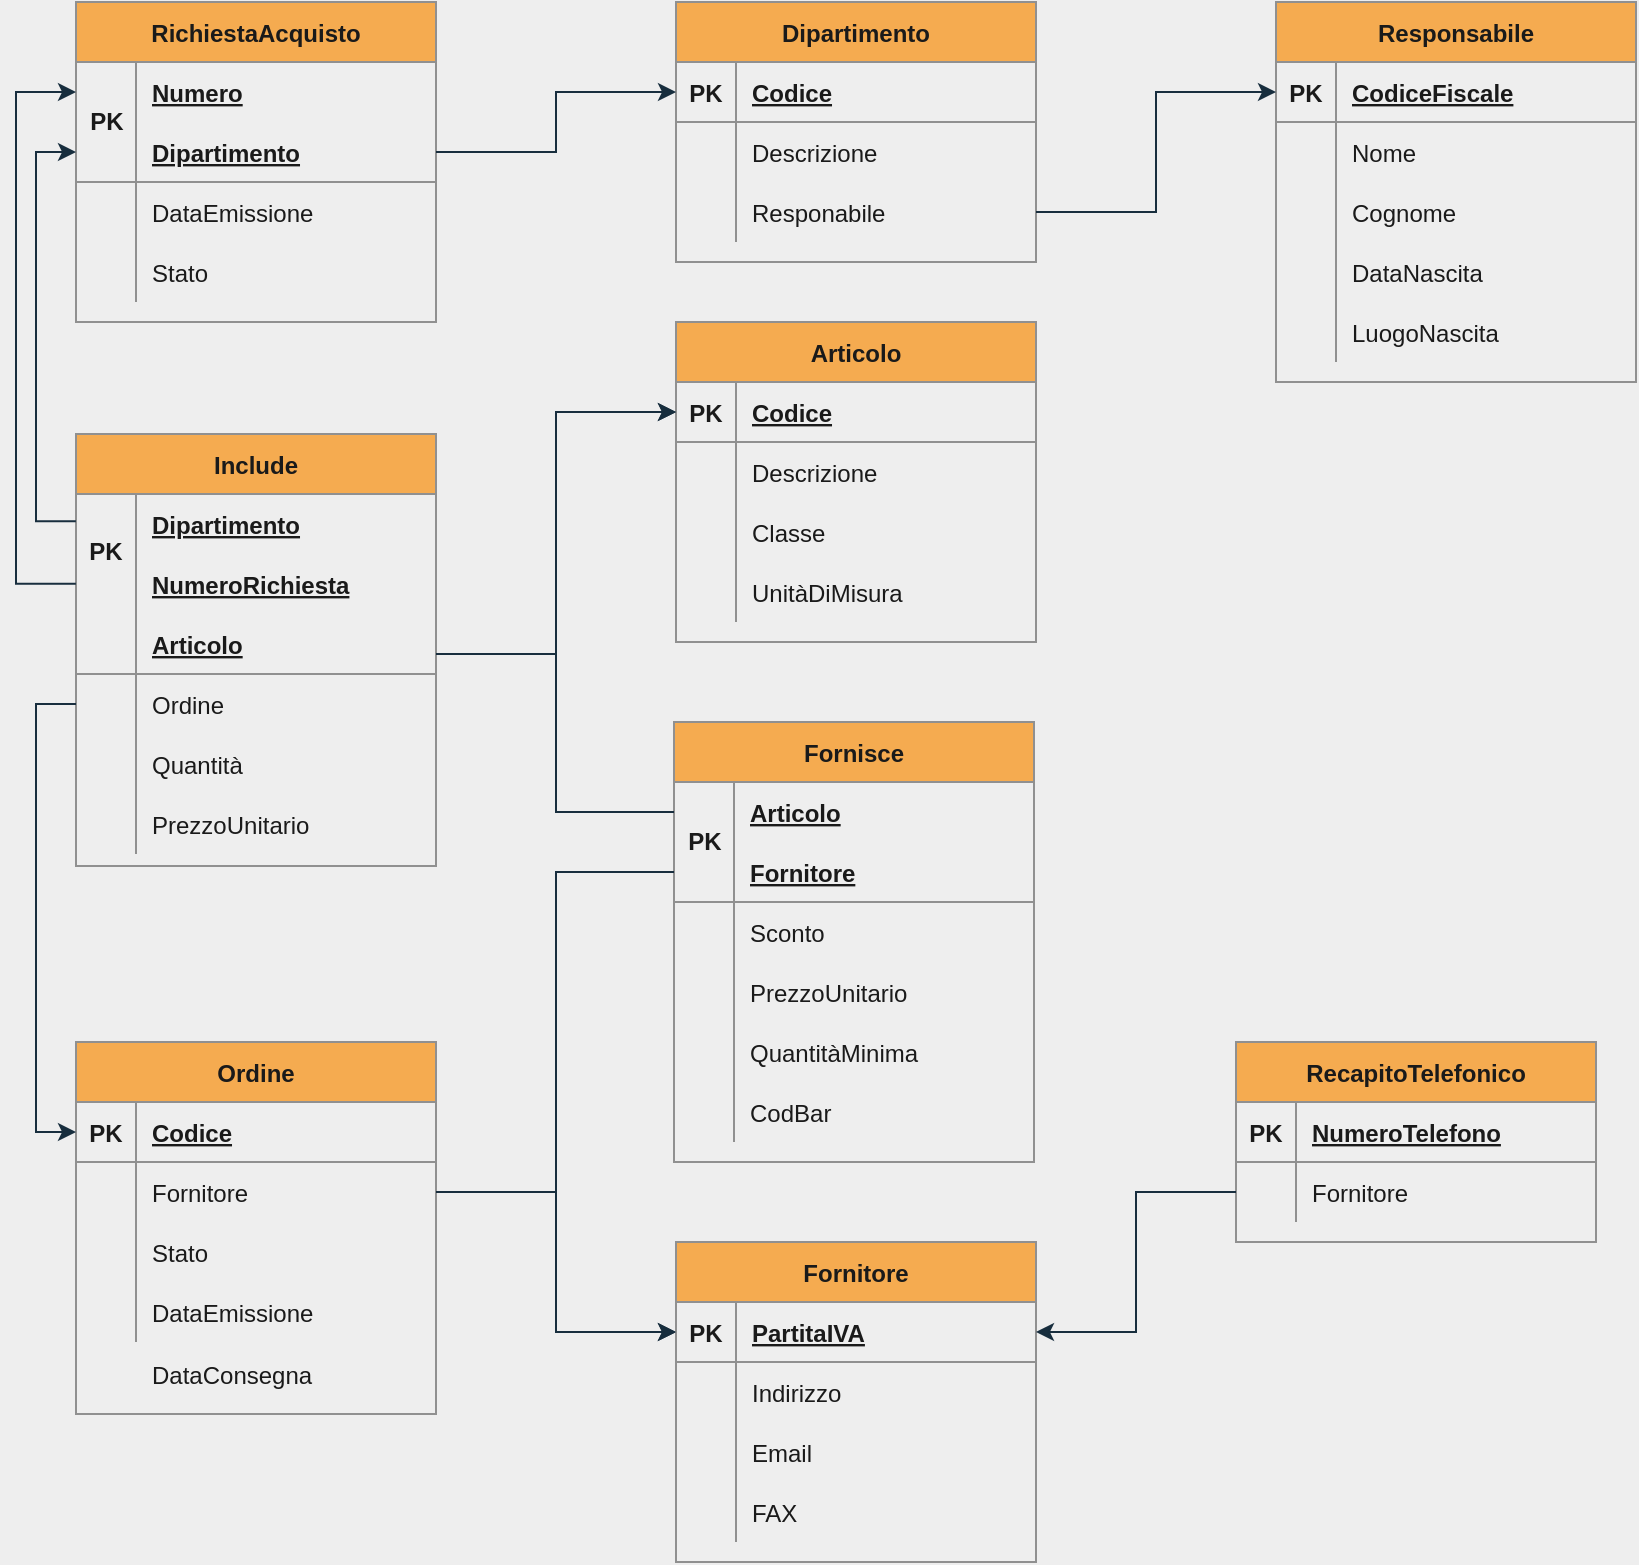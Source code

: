<mxfile version="14.5.1" type="device"><diagram name="Page-1" id="e56a1550-8fbb-45ad-956c-1786394a9013"><mxGraphModel dx="1346" dy="821" grid="1" gridSize="10" guides="1" tooltips="1" connect="1" arrows="1" fold="1" page="1" pageScale="1" pageWidth="1169" pageHeight="827" background="#EEEEEE" math="0" shadow="0"><root><mxCell id="0"/><mxCell id="1" parent="0"/><mxCell id="0mJHtGu8z7y2olMvG7Ve-9" value="Responsabile" style="shape=table;startSize=30;container=1;collapsible=1;childLayout=tableLayout;fixedRows=1;rowLines=0;fontStyle=1;align=center;resizeLast=1;fillColor=#F5AB50;strokeColor=#909090;fontColor=#1A1A1A;" parent="1" vertex="1"><mxGeometry x="810" y="24" width="180" height="190" as="geometry"/></mxCell><mxCell id="0mJHtGu8z7y2olMvG7Ve-10" value="" style="shape=partialRectangle;collapsible=0;dropTarget=0;pointerEvents=0;fillColor=none;top=0;left=0;bottom=1;right=0;points=[[0,0.5],[1,0.5]];portConstraint=eastwest;strokeColor=#909090;fontColor=#1A1A1A;" parent="0mJHtGu8z7y2olMvG7Ve-9" vertex="1"><mxGeometry y="30" width="180" height="30" as="geometry"/></mxCell><mxCell id="0mJHtGu8z7y2olMvG7Ve-11" value="PK" style="shape=partialRectangle;connectable=0;fillColor=none;top=0;left=0;bottom=0;right=0;fontStyle=1;overflow=hidden;strokeColor=#909090;fontColor=#1A1A1A;" parent="0mJHtGu8z7y2olMvG7Ve-10" vertex="1"><mxGeometry width="30" height="30" as="geometry"/></mxCell><mxCell id="0mJHtGu8z7y2olMvG7Ve-12" value="CodiceFiscale" style="shape=partialRectangle;connectable=0;fillColor=none;top=0;left=0;bottom=0;right=0;align=left;spacingLeft=6;fontStyle=5;overflow=hidden;strokeColor=#909090;fontColor=#1A1A1A;" parent="0mJHtGu8z7y2olMvG7Ve-10" vertex="1"><mxGeometry x="30" width="150" height="30" as="geometry"/></mxCell><mxCell id="0mJHtGu8z7y2olMvG7Ve-13" value="" style="shape=partialRectangle;collapsible=0;dropTarget=0;pointerEvents=0;fillColor=none;top=0;left=0;bottom=0;right=0;points=[[0,0.5],[1,0.5]];portConstraint=eastwest;strokeColor=#909090;fontColor=#1A1A1A;" parent="0mJHtGu8z7y2olMvG7Ve-9" vertex="1"><mxGeometry y="60" width="180" height="30" as="geometry"/></mxCell><mxCell id="0mJHtGu8z7y2olMvG7Ve-14" value="" style="shape=partialRectangle;connectable=0;fillColor=none;top=0;left=0;bottom=0;right=0;editable=1;overflow=hidden;strokeColor=#909090;fontColor=#1A1A1A;" parent="0mJHtGu8z7y2olMvG7Ve-13" vertex="1"><mxGeometry width="30" height="30" as="geometry"/></mxCell><mxCell id="0mJHtGu8z7y2olMvG7Ve-15" value="Nome" style="shape=partialRectangle;connectable=0;fillColor=none;top=0;left=0;bottom=0;right=0;align=left;spacingLeft=6;overflow=hidden;strokeColor=#909090;fontColor=#1A1A1A;" parent="0mJHtGu8z7y2olMvG7Ve-13" vertex="1"><mxGeometry x="30" width="150" height="30" as="geometry"/></mxCell><mxCell id="0mJHtGu8z7y2olMvG7Ve-16" value="" style="shape=partialRectangle;collapsible=0;dropTarget=0;pointerEvents=0;fillColor=none;top=0;left=0;bottom=0;right=0;points=[[0,0.5],[1,0.5]];portConstraint=eastwest;strokeColor=#909090;fontColor=#1A1A1A;" parent="0mJHtGu8z7y2olMvG7Ve-9" vertex="1"><mxGeometry y="90" width="180" height="30" as="geometry"/></mxCell><mxCell id="0mJHtGu8z7y2olMvG7Ve-17" value="" style="shape=partialRectangle;connectable=0;fillColor=none;top=0;left=0;bottom=0;right=0;editable=1;overflow=hidden;strokeColor=#909090;fontColor=#1A1A1A;" parent="0mJHtGu8z7y2olMvG7Ve-16" vertex="1"><mxGeometry width="30" height="30" as="geometry"/></mxCell><mxCell id="0mJHtGu8z7y2olMvG7Ve-18" value="Cognome" style="shape=partialRectangle;connectable=0;fillColor=none;top=0;left=0;bottom=0;right=0;align=left;spacingLeft=6;overflow=hidden;strokeColor=#909090;fontColor=#1A1A1A;" parent="0mJHtGu8z7y2olMvG7Ve-16" vertex="1"><mxGeometry x="30" width="150" height="30" as="geometry"/></mxCell><mxCell id="0mJHtGu8z7y2olMvG7Ve-19" value="" style="shape=partialRectangle;collapsible=0;dropTarget=0;pointerEvents=0;fillColor=none;top=0;left=0;bottom=0;right=0;points=[[0,0.5],[1,0.5]];portConstraint=eastwest;strokeColor=#909090;fontColor=#1A1A1A;" parent="0mJHtGu8z7y2olMvG7Ve-9" vertex="1"><mxGeometry y="120" width="180" height="30" as="geometry"/></mxCell><mxCell id="0mJHtGu8z7y2olMvG7Ve-20" value="" style="shape=partialRectangle;connectable=0;fillColor=none;top=0;left=0;bottom=0;right=0;editable=1;overflow=hidden;strokeColor=#909090;fontColor=#1A1A1A;" parent="0mJHtGu8z7y2olMvG7Ve-19" vertex="1"><mxGeometry width="30" height="30" as="geometry"/></mxCell><mxCell id="0mJHtGu8z7y2olMvG7Ve-21" value="DataNascita" style="shape=partialRectangle;connectable=0;fillColor=none;top=0;left=0;bottom=0;right=0;align=left;spacingLeft=6;overflow=hidden;strokeColor=#909090;fontColor=#1A1A1A;" parent="0mJHtGu8z7y2olMvG7Ve-19" vertex="1"><mxGeometry x="30" width="150" height="30" as="geometry"/></mxCell><mxCell id="0mJHtGu8z7y2olMvG7Ve-22" style="shape=partialRectangle;collapsible=0;dropTarget=0;pointerEvents=0;fillColor=none;top=0;left=0;bottom=0;right=0;points=[[0,0.5],[1,0.5]];portConstraint=eastwest;strokeColor=#909090;fontColor=#1A1A1A;" parent="0mJHtGu8z7y2olMvG7Ve-9" vertex="1"><mxGeometry y="150" width="180" height="30" as="geometry"/></mxCell><mxCell id="0mJHtGu8z7y2olMvG7Ve-23" style="shape=partialRectangle;connectable=0;fillColor=none;top=0;left=0;bottom=0;right=0;editable=1;overflow=hidden;strokeColor=#909090;fontColor=#1A1A1A;" parent="0mJHtGu8z7y2olMvG7Ve-22" vertex="1"><mxGeometry width="30" height="30" as="geometry"/></mxCell><mxCell id="0mJHtGu8z7y2olMvG7Ve-24" value="LuogoNascita" style="shape=partialRectangle;connectable=0;fillColor=none;top=0;left=0;bottom=0;right=0;align=left;spacingLeft=6;overflow=hidden;strokeColor=#909090;fontColor=#1A1A1A;" parent="0mJHtGu8z7y2olMvG7Ve-22" vertex="1"><mxGeometry x="30" width="150" height="30" as="geometry"/></mxCell><mxCell id="0mJHtGu8z7y2olMvG7Ve-25" value="Dipartimento" style="shape=table;startSize=30;container=1;collapsible=1;childLayout=tableLayout;fixedRows=1;rowLines=0;fontStyle=1;align=center;resizeLast=1;fillColor=#F5AB50;strokeColor=#909090;fontColor=#1A1A1A;" parent="1" vertex="1"><mxGeometry x="510.0" y="24" width="180" height="130" as="geometry"/></mxCell><mxCell id="0mJHtGu8z7y2olMvG7Ve-26" value="" style="shape=partialRectangle;collapsible=0;dropTarget=0;pointerEvents=0;fillColor=none;top=0;left=0;bottom=1;right=0;points=[[0,0.5],[1,0.5]];portConstraint=eastwest;strokeColor=#909090;fontColor=#1A1A1A;" parent="0mJHtGu8z7y2olMvG7Ve-25" vertex="1"><mxGeometry y="30" width="180" height="30" as="geometry"/></mxCell><mxCell id="0mJHtGu8z7y2olMvG7Ve-27" value="PK" style="shape=partialRectangle;connectable=0;fillColor=none;top=0;left=0;bottom=0;right=0;fontStyle=1;overflow=hidden;strokeColor=#909090;fontColor=#1A1A1A;" parent="0mJHtGu8z7y2olMvG7Ve-26" vertex="1"><mxGeometry width="30" height="30" as="geometry"/></mxCell><mxCell id="0mJHtGu8z7y2olMvG7Ve-28" value="Codice" style="shape=partialRectangle;connectable=0;fillColor=none;top=0;left=0;bottom=0;right=0;align=left;spacingLeft=6;fontStyle=5;overflow=hidden;strokeColor=#909090;fontColor=#1A1A1A;" parent="0mJHtGu8z7y2olMvG7Ve-26" vertex="1"><mxGeometry x="30" width="150" height="30" as="geometry"/></mxCell><mxCell id="0mJHtGu8z7y2olMvG7Ve-29" value="" style="shape=partialRectangle;collapsible=0;dropTarget=0;pointerEvents=0;fillColor=none;top=0;left=0;bottom=0;right=0;points=[[0,0.5],[1,0.5]];portConstraint=eastwest;strokeColor=#909090;fontColor=#1A1A1A;" parent="0mJHtGu8z7y2olMvG7Ve-25" vertex="1"><mxGeometry y="60" width="180" height="30" as="geometry"/></mxCell><mxCell id="0mJHtGu8z7y2olMvG7Ve-30" value="" style="shape=partialRectangle;connectable=0;fillColor=none;top=0;left=0;bottom=0;right=0;editable=1;overflow=hidden;strokeColor=#909090;fontColor=#1A1A1A;" parent="0mJHtGu8z7y2olMvG7Ve-29" vertex="1"><mxGeometry width="30" height="30" as="geometry"/></mxCell><mxCell id="0mJHtGu8z7y2olMvG7Ve-31" value="Descrizione" style="shape=partialRectangle;connectable=0;fillColor=none;top=0;left=0;bottom=0;right=0;align=left;spacingLeft=6;overflow=hidden;strokeColor=#909090;fontColor=#1A1A1A;" parent="0mJHtGu8z7y2olMvG7Ve-29" vertex="1"><mxGeometry x="30" width="150" height="30" as="geometry"/></mxCell><mxCell id="0mJHtGu8z7y2olMvG7Ve-32" value="" style="shape=partialRectangle;collapsible=0;dropTarget=0;pointerEvents=0;fillColor=none;top=0;left=0;bottom=0;right=0;points=[[0,0.5],[1,0.5]];portConstraint=eastwest;strokeColor=#909090;fontColor=#1A1A1A;" parent="0mJHtGu8z7y2olMvG7Ve-25" vertex="1"><mxGeometry y="90" width="180" height="30" as="geometry"/></mxCell><mxCell id="0mJHtGu8z7y2olMvG7Ve-33" value="" style="shape=partialRectangle;connectable=0;fillColor=none;top=0;left=0;bottom=0;right=0;editable=1;overflow=hidden;strokeColor=#909090;fontColor=#1A1A1A;" parent="0mJHtGu8z7y2olMvG7Ve-32" vertex="1"><mxGeometry width="30" height="30" as="geometry"/></mxCell><mxCell id="0mJHtGu8z7y2olMvG7Ve-34" value="Responabile" style="shape=partialRectangle;connectable=0;fillColor=none;top=0;left=0;bottom=0;right=0;align=left;spacingLeft=6;overflow=hidden;strokeColor=#909090;fontColor=#1A1A1A;" parent="0mJHtGu8z7y2olMvG7Ve-32" vertex="1"><mxGeometry x="30" width="150" height="30" as="geometry"/></mxCell><mxCell id="0mJHtGu8z7y2olMvG7Ve-38" style="edgeStyle=orthogonalEdgeStyle;rounded=0;orthogonalLoop=1;jettySize=auto;html=1;exitX=0;exitY=0.5;exitDx=0;exitDy=0;startArrow=classic;startFill=1;endArrow=none;endFill=0;labelBackgroundColor=#EEEEEE;strokeColor=#182E3E;fontColor=#1A1A1A;" parent="1" source="0mJHtGu8z7y2olMvG7Ve-10" target="0mJHtGu8z7y2olMvG7Ve-32" edge="1"><mxGeometry relative="1" as="geometry"/></mxCell><mxCell id="0mJHtGu8z7y2olMvG7Ve-58" value="RichiestaAcquisto" style="shape=table;startSize=30;container=1;collapsible=1;childLayout=tableLayout;fixedRows=1;rowLines=0;fontStyle=1;align=center;resizeLast=1;fillColor=#F5AB50;strokeColor=#909090;fontColor=#1A1A1A;" parent="1" vertex="1"><mxGeometry x="210" y="24" width="180" height="160" as="geometry"/></mxCell><mxCell id="0mJHtGu8z7y2olMvG7Ve-59" value="" style="shape=partialRectangle;collapsible=0;dropTarget=0;pointerEvents=0;fillColor=none;top=0;left=0;bottom=0;right=0;points=[[0,0.5],[1,0.5]];portConstraint=eastwest;strokeColor=#909090;fontColor=#1A1A1A;" parent="0mJHtGu8z7y2olMvG7Ve-58" vertex="1"><mxGeometry y="30" width="180" height="30" as="geometry"/></mxCell><mxCell id="0mJHtGu8z7y2olMvG7Ve-60" value="" style="shape=partialRectangle;connectable=0;fillColor=none;top=0;left=0;bottom=0;right=0;fontStyle=1;overflow=hidden;strokeColor=#909090;fontColor=#1A1A1A;" parent="0mJHtGu8z7y2olMvG7Ve-59" vertex="1"><mxGeometry width="30" height="30" as="geometry"/></mxCell><mxCell id="0mJHtGu8z7y2olMvG7Ve-61" value="Numero" style="shape=partialRectangle;connectable=0;fillColor=none;top=0;left=0;bottom=0;right=0;align=left;spacingLeft=6;fontStyle=5;overflow=hidden;strokeColor=#909090;fontColor=#1A1A1A;" parent="0mJHtGu8z7y2olMvG7Ve-59" vertex="1"><mxGeometry x="30" width="150" height="30" as="geometry"/></mxCell><mxCell id="0mJHtGu8z7y2olMvG7Ve-62" value="" style="shape=partialRectangle;collapsible=0;dropTarget=0;pointerEvents=0;fillColor=none;top=0;left=0;bottom=1;right=0;points=[[0,0.5],[1,0.5]];portConstraint=eastwest;strokeColor=#909090;fontColor=#1A1A1A;" parent="0mJHtGu8z7y2olMvG7Ve-58" vertex="1"><mxGeometry y="60" width="180" height="30" as="geometry"/></mxCell><mxCell id="0mJHtGu8z7y2olMvG7Ve-63" value="" style="shape=partialRectangle;connectable=0;fillColor=none;top=0;left=0;bottom=0;right=0;fontStyle=1;overflow=hidden;strokeColor=#909090;fontColor=#1A1A1A;" parent="0mJHtGu8z7y2olMvG7Ve-62" vertex="1"><mxGeometry width="30" height="30" as="geometry"/></mxCell><mxCell id="0mJHtGu8z7y2olMvG7Ve-64" value="Dipartimento" style="shape=partialRectangle;connectable=0;fillColor=none;top=0;left=0;bottom=0;right=0;align=left;spacingLeft=6;fontStyle=5;overflow=hidden;strokeColor=#909090;fontColor=#1A1A1A;" parent="0mJHtGu8z7y2olMvG7Ve-62" vertex="1"><mxGeometry x="30" width="150" height="30" as="geometry"/></mxCell><mxCell id="0mJHtGu8z7y2olMvG7Ve-65" value="" style="shape=partialRectangle;collapsible=0;dropTarget=0;pointerEvents=0;fillColor=none;top=0;left=0;bottom=0;right=0;points=[[0,0.5],[1,0.5]];portConstraint=eastwest;strokeColor=#909090;fontColor=#1A1A1A;" parent="0mJHtGu8z7y2olMvG7Ve-58" vertex="1"><mxGeometry y="90" width="180" height="30" as="geometry"/></mxCell><mxCell id="0mJHtGu8z7y2olMvG7Ve-66" value="" style="shape=partialRectangle;connectable=0;fillColor=none;top=0;left=0;bottom=0;right=0;editable=1;overflow=hidden;strokeColor=#909090;fontColor=#1A1A1A;" parent="0mJHtGu8z7y2olMvG7Ve-65" vertex="1"><mxGeometry width="30" height="30" as="geometry"/></mxCell><mxCell id="0mJHtGu8z7y2olMvG7Ve-67" value="DataEmissione" style="shape=partialRectangle;connectable=0;fillColor=none;top=0;left=0;bottom=0;right=0;align=left;spacingLeft=6;overflow=hidden;strokeColor=#909090;fontColor=#1A1A1A;" parent="0mJHtGu8z7y2olMvG7Ve-65" vertex="1"><mxGeometry x="30" width="150" height="30" as="geometry"/></mxCell><mxCell id="0mJHtGu8z7y2olMvG7Ve-68" value="" style="shape=partialRectangle;collapsible=0;dropTarget=0;pointerEvents=0;fillColor=none;top=0;left=0;bottom=0;right=0;points=[[0,0.5],[1,0.5]];portConstraint=eastwest;strokeColor=#909090;fontColor=#1A1A1A;" parent="0mJHtGu8z7y2olMvG7Ve-58" vertex="1"><mxGeometry y="120" width="180" height="30" as="geometry"/></mxCell><mxCell id="0mJHtGu8z7y2olMvG7Ve-69" value="" style="shape=partialRectangle;connectable=0;fillColor=none;top=0;left=0;bottom=0;right=0;editable=1;overflow=hidden;strokeColor=#909090;fontColor=#1A1A1A;" parent="0mJHtGu8z7y2olMvG7Ve-68" vertex="1"><mxGeometry width="30" height="30" as="geometry"/></mxCell><mxCell id="0mJHtGu8z7y2olMvG7Ve-70" value="Stato" style="shape=partialRectangle;connectable=0;fillColor=none;top=0;left=0;bottom=0;right=0;align=left;spacingLeft=6;overflow=hidden;strokeColor=#909090;fontColor=#1A1A1A;" parent="0mJHtGu8z7y2olMvG7Ve-68" vertex="1"><mxGeometry x="30" width="150" height="30" as="geometry"/></mxCell><mxCell id="0mJHtGu8z7y2olMvG7Ve-73" value="PK" style="text;html=1;strokeColor=none;fillColor=none;align=center;verticalAlign=middle;rounded=0;fontStyle=1;fontColor=#1A1A1A;" parent="1" vertex="1"><mxGeometry x="210" y="54" width="30" height="60" as="geometry"/></mxCell><mxCell id="0mJHtGu8z7y2olMvG7Ve-75" style="edgeStyle=orthogonalEdgeStyle;rounded=0;orthogonalLoop=1;jettySize=auto;html=1;entryX=0;entryY=0.5;entryDx=0;entryDy=0;startArrow=none;startFill=0;endArrow=classic;endFill=1;labelBackgroundColor=#EEEEEE;strokeColor=#182E3E;fontColor=#1A1A1A;" parent="1" source="0mJHtGu8z7y2olMvG7Ve-62" target="0mJHtGu8z7y2olMvG7Ve-26" edge="1"><mxGeometry relative="1" as="geometry"/></mxCell><mxCell id="0mJHtGu8z7y2olMvG7Ve-76" value="Include" style="shape=table;startSize=30;container=1;collapsible=1;childLayout=tableLayout;fixedRows=1;rowLines=0;fontStyle=1;align=center;resizeLast=1;fillColor=#F5AB50;strokeColor=#909090;fontColor=#1A1A1A;" parent="1" vertex="1"><mxGeometry x="210" y="240" width="180" height="216" as="geometry"/></mxCell><mxCell id="0mJHtGu8z7y2olMvG7Ve-77" value="" style="shape=partialRectangle;collapsible=0;dropTarget=0;pointerEvents=0;fillColor=none;top=0;left=0;bottom=0;right=0;points=[[0,0.5],[1,0.5]];portConstraint=eastwest;strokeColor=#909090;fontColor=#1A1A1A;" parent="0mJHtGu8z7y2olMvG7Ve-76" vertex="1"><mxGeometry y="30" width="180" height="30" as="geometry"/></mxCell><mxCell id="0mJHtGu8z7y2olMvG7Ve-78" value="" style="shape=partialRectangle;connectable=0;fillColor=none;top=0;left=0;bottom=0;right=0;fontStyle=1;overflow=hidden;strokeColor=#909090;fontColor=#1A1A1A;" parent="0mJHtGu8z7y2olMvG7Ve-77" vertex="1"><mxGeometry width="30" height="30" as="geometry"/></mxCell><mxCell id="0mJHtGu8z7y2olMvG7Ve-79" value="Dipartimento" style="shape=partialRectangle;connectable=0;fillColor=none;top=0;left=0;bottom=0;right=0;align=left;spacingLeft=6;fontStyle=5;overflow=hidden;strokeColor=#909090;fontColor=#1A1A1A;" parent="0mJHtGu8z7y2olMvG7Ve-77" vertex="1"><mxGeometry x="30" width="150" height="30" as="geometry"/></mxCell><mxCell id="0mJHtGu8z7y2olMvG7Ve-122" style="shape=partialRectangle;collapsible=0;dropTarget=0;pointerEvents=0;fillColor=none;top=0;left=0;bottom=0;right=0;points=[[0,0.5],[1,0.5]];portConstraint=eastwest;strokeColor=#909090;fontColor=#1A1A1A;" parent="0mJHtGu8z7y2olMvG7Ve-76" vertex="1"><mxGeometry y="60" width="180" height="30" as="geometry"/></mxCell><mxCell id="0mJHtGu8z7y2olMvG7Ve-123" style="shape=partialRectangle;connectable=0;fillColor=none;top=0;left=0;bottom=0;right=0;fontStyle=1;overflow=hidden;strokeColor=#909090;fontColor=#1A1A1A;" parent="0mJHtGu8z7y2olMvG7Ve-122" vertex="1"><mxGeometry width="30" height="30" as="geometry"/></mxCell><mxCell id="0mJHtGu8z7y2olMvG7Ve-124" value="NumeroRichiesta" style="shape=partialRectangle;connectable=0;fillColor=none;top=0;left=0;bottom=0;right=0;align=left;spacingLeft=6;fontStyle=5;overflow=hidden;strokeColor=#909090;fontColor=#1A1A1A;" parent="0mJHtGu8z7y2olMvG7Ve-122" vertex="1"><mxGeometry x="30" width="150" height="30" as="geometry"/></mxCell><mxCell id="0mJHtGu8z7y2olMvG7Ve-80" value="" style="shape=partialRectangle;collapsible=0;dropTarget=0;pointerEvents=0;fillColor=none;top=0;left=0;bottom=1;right=0;points=[[0,0.5],[1,0.5]];portConstraint=eastwest;strokeColor=#909090;fontColor=#1A1A1A;" parent="0mJHtGu8z7y2olMvG7Ve-76" vertex="1"><mxGeometry y="90" width="180" height="30" as="geometry"/></mxCell><mxCell id="0mJHtGu8z7y2olMvG7Ve-81" value="" style="shape=partialRectangle;connectable=0;fillColor=none;top=0;left=0;bottom=0;right=0;fontStyle=1;overflow=hidden;strokeColor=#909090;fontColor=#1A1A1A;" parent="0mJHtGu8z7y2olMvG7Ve-80" vertex="1"><mxGeometry width="30" height="30" as="geometry"/></mxCell><mxCell id="0mJHtGu8z7y2olMvG7Ve-82" value="Articolo" style="shape=partialRectangle;connectable=0;fillColor=none;top=0;left=0;bottom=0;right=0;align=left;spacingLeft=6;fontStyle=5;overflow=hidden;strokeColor=#909090;fontColor=#1A1A1A;" parent="0mJHtGu8z7y2olMvG7Ve-80" vertex="1"><mxGeometry x="30" width="150" height="30" as="geometry"/></mxCell><mxCell id="0mJHtGu8z7y2olMvG7Ve-83" value="" style="shape=partialRectangle;collapsible=0;dropTarget=0;pointerEvents=0;fillColor=none;top=0;left=0;bottom=0;right=0;points=[[0,0.5],[1,0.5]];portConstraint=eastwest;strokeColor=#909090;fontColor=#1A1A1A;" parent="0mJHtGu8z7y2olMvG7Ve-76" vertex="1"><mxGeometry y="120" width="180" height="30" as="geometry"/></mxCell><mxCell id="0mJHtGu8z7y2olMvG7Ve-84" value="" style="shape=partialRectangle;connectable=0;fillColor=none;top=0;left=0;bottom=0;right=0;editable=1;overflow=hidden;strokeColor=#909090;fontColor=#1A1A1A;" parent="0mJHtGu8z7y2olMvG7Ve-83" vertex="1"><mxGeometry width="30" height="30" as="geometry"/></mxCell><mxCell id="0mJHtGu8z7y2olMvG7Ve-85" value="Ordine" style="shape=partialRectangle;connectable=0;fillColor=none;top=0;left=0;bottom=0;right=0;align=left;spacingLeft=6;overflow=hidden;strokeColor=#909090;fontColor=#1A1A1A;" parent="0mJHtGu8z7y2olMvG7Ve-83" vertex="1"><mxGeometry x="30" width="150" height="30" as="geometry"/></mxCell><mxCell id="0mJHtGu8z7y2olMvG7Ve-126" style="shape=partialRectangle;collapsible=0;dropTarget=0;pointerEvents=0;fillColor=none;top=0;left=0;bottom=0;right=0;points=[[0,0.5],[1,0.5]];portConstraint=eastwest;strokeColor=#909090;fontColor=#1A1A1A;" parent="0mJHtGu8z7y2olMvG7Ve-76" vertex="1"><mxGeometry y="150" width="180" height="30" as="geometry"/></mxCell><mxCell id="0mJHtGu8z7y2olMvG7Ve-127" style="shape=partialRectangle;connectable=0;fillColor=none;top=0;left=0;bottom=0;right=0;editable=1;overflow=hidden;strokeColor=#909090;fontColor=#1A1A1A;" parent="0mJHtGu8z7y2olMvG7Ve-126" vertex="1"><mxGeometry width="30" height="30" as="geometry"/></mxCell><mxCell id="0mJHtGu8z7y2olMvG7Ve-128" value="Quantità" style="shape=partialRectangle;connectable=0;fillColor=none;top=0;left=0;bottom=0;right=0;align=left;spacingLeft=6;overflow=hidden;strokeColor=#909090;fontColor=#1A1A1A;" parent="0mJHtGu8z7y2olMvG7Ve-126" vertex="1"><mxGeometry x="30" width="150" height="30" as="geometry"/></mxCell><mxCell id="0mJHtGu8z7y2olMvG7Ve-129" style="shape=partialRectangle;collapsible=0;dropTarget=0;pointerEvents=0;fillColor=none;top=0;left=0;bottom=0;right=0;points=[[0,0.5],[1,0.5]];portConstraint=eastwest;strokeColor=#909090;fontColor=#1A1A1A;" parent="0mJHtGu8z7y2olMvG7Ve-76" vertex="1"><mxGeometry y="180" width="180" height="30" as="geometry"/></mxCell><mxCell id="0mJHtGu8z7y2olMvG7Ve-130" style="shape=partialRectangle;connectable=0;fillColor=none;top=0;left=0;bottom=0;right=0;editable=1;overflow=hidden;strokeColor=#909090;fontColor=#1A1A1A;" parent="0mJHtGu8z7y2olMvG7Ve-129" vertex="1"><mxGeometry width="30" height="30" as="geometry"/></mxCell><mxCell id="0mJHtGu8z7y2olMvG7Ve-131" value="PrezzoUnitario" style="shape=partialRectangle;connectable=0;fillColor=none;top=0;left=0;bottom=0;right=0;align=left;spacingLeft=6;overflow=hidden;strokeColor=#909090;fontColor=#1A1A1A;" parent="0mJHtGu8z7y2olMvG7Ve-129" vertex="1"><mxGeometry x="30" width="150" height="30" as="geometry"/></mxCell><mxCell id="0mJHtGu8z7y2olMvG7Ve-89" value="Articolo" style="shape=table;startSize=30;container=1;collapsible=1;childLayout=tableLayout;fixedRows=1;rowLines=0;fontStyle=1;align=center;resizeLast=1;fillColor=#F5AB50;strokeColor=#909090;fontColor=#1A1A1A;" parent="1" vertex="1"><mxGeometry x="510.0" y="184" width="180" height="160" as="geometry"/></mxCell><mxCell id="0mJHtGu8z7y2olMvG7Ve-90" value="" style="shape=partialRectangle;collapsible=0;dropTarget=0;pointerEvents=0;fillColor=none;top=0;left=0;bottom=1;right=0;points=[[0,0.5],[1,0.5]];portConstraint=eastwest;strokeColor=#909090;fontColor=#1A1A1A;" parent="0mJHtGu8z7y2olMvG7Ve-89" vertex="1"><mxGeometry y="30" width="180" height="30" as="geometry"/></mxCell><mxCell id="0mJHtGu8z7y2olMvG7Ve-91" value="PK" style="shape=partialRectangle;connectable=0;fillColor=none;top=0;left=0;bottom=0;right=0;fontStyle=1;overflow=hidden;strokeColor=#909090;fontColor=#1A1A1A;" parent="0mJHtGu8z7y2olMvG7Ve-90" vertex="1"><mxGeometry width="30" height="30" as="geometry"/></mxCell><mxCell id="0mJHtGu8z7y2olMvG7Ve-92" value="Codice" style="shape=partialRectangle;connectable=0;fillColor=none;top=0;left=0;bottom=0;right=0;align=left;spacingLeft=6;fontStyle=5;overflow=hidden;strokeColor=#909090;fontColor=#1A1A1A;" parent="0mJHtGu8z7y2olMvG7Ve-90" vertex="1"><mxGeometry x="30" width="150" height="30" as="geometry"/></mxCell><mxCell id="0mJHtGu8z7y2olMvG7Ve-93" value="" style="shape=partialRectangle;collapsible=0;dropTarget=0;pointerEvents=0;fillColor=none;top=0;left=0;bottom=0;right=0;points=[[0,0.5],[1,0.5]];portConstraint=eastwest;strokeColor=#909090;fontColor=#1A1A1A;" parent="0mJHtGu8z7y2olMvG7Ve-89" vertex="1"><mxGeometry y="60" width="180" height="30" as="geometry"/></mxCell><mxCell id="0mJHtGu8z7y2olMvG7Ve-94" value="" style="shape=partialRectangle;connectable=0;fillColor=none;top=0;left=0;bottom=0;right=0;editable=1;overflow=hidden;strokeColor=#909090;fontColor=#1A1A1A;" parent="0mJHtGu8z7y2olMvG7Ve-93" vertex="1"><mxGeometry width="30" height="30" as="geometry"/></mxCell><mxCell id="0mJHtGu8z7y2olMvG7Ve-95" value="Descrizione" style="shape=partialRectangle;connectable=0;fillColor=none;top=0;left=0;bottom=0;right=0;align=left;spacingLeft=6;overflow=hidden;strokeColor=#909090;fontColor=#1A1A1A;" parent="0mJHtGu8z7y2olMvG7Ve-93" vertex="1"><mxGeometry x="30" width="150" height="30" as="geometry"/></mxCell><mxCell id="0mJHtGu8z7y2olMvG7Ve-96" value="" style="shape=partialRectangle;collapsible=0;dropTarget=0;pointerEvents=0;fillColor=none;top=0;left=0;bottom=0;right=0;points=[[0,0.5],[1,0.5]];portConstraint=eastwest;strokeColor=#909090;fontColor=#1A1A1A;" parent="0mJHtGu8z7y2olMvG7Ve-89" vertex="1"><mxGeometry y="90" width="180" height="30" as="geometry"/></mxCell><mxCell id="0mJHtGu8z7y2olMvG7Ve-97" value="" style="shape=partialRectangle;connectable=0;fillColor=none;top=0;left=0;bottom=0;right=0;editable=1;overflow=hidden;strokeColor=#909090;fontColor=#1A1A1A;" parent="0mJHtGu8z7y2olMvG7Ve-96" vertex="1"><mxGeometry width="30" height="30" as="geometry"/></mxCell><mxCell id="0mJHtGu8z7y2olMvG7Ve-98" value="Classe" style="shape=partialRectangle;connectable=0;fillColor=none;top=0;left=0;bottom=0;right=0;align=left;spacingLeft=6;overflow=hidden;strokeColor=#909090;fontColor=#1A1A1A;" parent="0mJHtGu8z7y2olMvG7Ve-96" vertex="1"><mxGeometry x="30" width="150" height="30" as="geometry"/></mxCell><mxCell id="0mJHtGu8z7y2olMvG7Ve-134" style="shape=partialRectangle;collapsible=0;dropTarget=0;pointerEvents=0;fillColor=none;top=0;left=0;bottom=0;right=0;points=[[0,0.5],[1,0.5]];portConstraint=eastwest;strokeColor=#909090;fontColor=#1A1A1A;" parent="0mJHtGu8z7y2olMvG7Ve-89" vertex="1"><mxGeometry y="120" width="180" height="30" as="geometry"/></mxCell><mxCell id="0mJHtGu8z7y2olMvG7Ve-135" style="shape=partialRectangle;connectable=0;fillColor=none;top=0;left=0;bottom=0;right=0;editable=1;overflow=hidden;strokeColor=#909090;fontColor=#1A1A1A;" parent="0mJHtGu8z7y2olMvG7Ve-134" vertex="1"><mxGeometry width="30" height="30" as="geometry"/></mxCell><mxCell id="0mJHtGu8z7y2olMvG7Ve-136" value="UnitàDiMisura" style="shape=partialRectangle;connectable=0;fillColor=none;top=0;left=0;bottom=0;right=0;align=left;spacingLeft=6;overflow=hidden;strokeColor=#909090;fontColor=#1A1A1A;" parent="0mJHtGu8z7y2olMvG7Ve-134" vertex="1"><mxGeometry x="30" width="150" height="30" as="geometry"/></mxCell><mxCell id="0mJHtGu8z7y2olMvG7Ve-99" value="Fornisce" style="shape=table;startSize=30;container=1;collapsible=1;childLayout=tableLayout;fixedRows=1;rowLines=0;fontStyle=1;align=center;resizeLast=1;fillColor=#F5AB50;strokeColor=#909090;fontColor=#1A1A1A;" parent="1" vertex="1"><mxGeometry x="509.0" y="384" width="180" height="220" as="geometry"/></mxCell><mxCell id="0mJHtGu8z7y2olMvG7Ve-100" value="" style="shape=partialRectangle;collapsible=0;dropTarget=0;pointerEvents=0;fillColor=none;top=0;left=0;bottom=0;right=0;points=[[0,0.5],[1,0.5]];portConstraint=eastwest;strokeColor=#909090;fontColor=#1A1A1A;" parent="0mJHtGu8z7y2olMvG7Ve-99" vertex="1"><mxGeometry y="30" width="180" height="30" as="geometry"/></mxCell><mxCell id="0mJHtGu8z7y2olMvG7Ve-101" value="" style="shape=partialRectangle;connectable=0;fillColor=none;top=0;left=0;bottom=0;right=0;fontStyle=1;overflow=hidden;strokeColor=#909090;fontColor=#1A1A1A;" parent="0mJHtGu8z7y2olMvG7Ve-100" vertex="1"><mxGeometry width="30" height="30" as="geometry"/></mxCell><mxCell id="0mJHtGu8z7y2olMvG7Ve-102" value="Articolo" style="shape=partialRectangle;connectable=0;fillColor=none;top=0;left=0;bottom=0;right=0;align=left;spacingLeft=6;fontStyle=5;overflow=hidden;strokeColor=#909090;fontColor=#1A1A1A;" parent="0mJHtGu8z7y2olMvG7Ve-100" vertex="1"><mxGeometry x="30" width="150" height="30" as="geometry"/></mxCell><mxCell id="0mJHtGu8z7y2olMvG7Ve-103" value="" style="shape=partialRectangle;collapsible=0;dropTarget=0;pointerEvents=0;fillColor=none;top=0;left=0;bottom=1;right=0;points=[[0,0.5],[1,0.5]];portConstraint=eastwest;strokeColor=#909090;fontColor=#1A1A1A;" parent="0mJHtGu8z7y2olMvG7Ve-99" vertex="1"><mxGeometry y="60" width="180" height="30" as="geometry"/></mxCell><mxCell id="0mJHtGu8z7y2olMvG7Ve-104" value="" style="shape=partialRectangle;connectable=0;fillColor=none;top=0;left=0;bottom=0;right=0;fontStyle=1;overflow=hidden;strokeColor=#909090;fontColor=#1A1A1A;" parent="0mJHtGu8z7y2olMvG7Ve-103" vertex="1"><mxGeometry width="30" height="30" as="geometry"/></mxCell><mxCell id="0mJHtGu8z7y2olMvG7Ve-105" value="Fornitore" style="shape=partialRectangle;connectable=0;fillColor=none;top=0;left=0;bottom=0;right=0;align=left;spacingLeft=6;fontStyle=5;overflow=hidden;strokeColor=#909090;fontColor=#1A1A1A;" parent="0mJHtGu8z7y2olMvG7Ve-103" vertex="1"><mxGeometry x="30" width="150" height="30" as="geometry"/></mxCell><mxCell id="0mJHtGu8z7y2olMvG7Ve-106" value="" style="shape=partialRectangle;collapsible=0;dropTarget=0;pointerEvents=0;fillColor=none;top=0;left=0;bottom=0;right=0;points=[[0,0.5],[1,0.5]];portConstraint=eastwest;strokeColor=#909090;fontColor=#1A1A1A;" parent="0mJHtGu8z7y2olMvG7Ve-99" vertex="1"><mxGeometry y="90" width="180" height="30" as="geometry"/></mxCell><mxCell id="0mJHtGu8z7y2olMvG7Ve-107" value="" style="shape=partialRectangle;connectable=0;fillColor=none;top=0;left=0;bottom=0;right=0;editable=1;overflow=hidden;strokeColor=#909090;fontColor=#1A1A1A;" parent="0mJHtGu8z7y2olMvG7Ve-106" vertex="1"><mxGeometry width="30" height="30" as="geometry"/></mxCell><mxCell id="0mJHtGu8z7y2olMvG7Ve-108" value="Sconto" style="shape=partialRectangle;connectable=0;fillColor=none;top=0;left=0;bottom=0;right=0;align=left;spacingLeft=6;overflow=hidden;strokeColor=#909090;fontColor=#1A1A1A;" parent="0mJHtGu8z7y2olMvG7Ve-106" vertex="1"><mxGeometry x="30" width="150" height="30" as="geometry"/></mxCell><mxCell id="0mJHtGu8z7y2olMvG7Ve-109" value="" style="shape=partialRectangle;collapsible=0;dropTarget=0;pointerEvents=0;fillColor=none;top=0;left=0;bottom=0;right=0;points=[[0,0.5],[1,0.5]];portConstraint=eastwest;strokeColor=#909090;fontColor=#1A1A1A;" parent="0mJHtGu8z7y2olMvG7Ve-99" vertex="1"><mxGeometry y="120" width="180" height="30" as="geometry"/></mxCell><mxCell id="0mJHtGu8z7y2olMvG7Ve-110" value="" style="shape=partialRectangle;connectable=0;fillColor=none;top=0;left=0;bottom=0;right=0;editable=1;overflow=hidden;strokeColor=#909090;fontColor=#1A1A1A;" parent="0mJHtGu8z7y2olMvG7Ve-109" vertex="1"><mxGeometry width="30" height="30" as="geometry"/></mxCell><mxCell id="0mJHtGu8z7y2olMvG7Ve-111" value="PrezzoUnitario" style="shape=partialRectangle;connectable=0;fillColor=none;top=0;left=0;bottom=0;right=0;align=left;spacingLeft=6;overflow=hidden;strokeColor=#909090;fontColor=#1A1A1A;" parent="0mJHtGu8z7y2olMvG7Ve-109" vertex="1"><mxGeometry x="30" width="150" height="30" as="geometry"/></mxCell><mxCell id="0mJHtGu8z7y2olMvG7Ve-145" style="shape=partialRectangle;collapsible=0;dropTarget=0;pointerEvents=0;fillColor=none;top=0;left=0;bottom=0;right=0;points=[[0,0.5],[1,0.5]];portConstraint=eastwest;strokeColor=#909090;fontColor=#1A1A1A;" parent="0mJHtGu8z7y2olMvG7Ve-99" vertex="1"><mxGeometry y="150" width="180" height="30" as="geometry"/></mxCell><mxCell id="0mJHtGu8z7y2olMvG7Ve-146" style="shape=partialRectangle;connectable=0;fillColor=none;top=0;left=0;bottom=0;right=0;editable=1;overflow=hidden;strokeColor=#909090;fontColor=#1A1A1A;" parent="0mJHtGu8z7y2olMvG7Ve-145" vertex="1"><mxGeometry width="30" height="30" as="geometry"/></mxCell><mxCell id="0mJHtGu8z7y2olMvG7Ve-147" value="QuantitàMinima" style="shape=partialRectangle;connectable=0;fillColor=none;top=0;left=0;bottom=0;right=0;align=left;spacingLeft=6;overflow=hidden;strokeColor=#909090;fontColor=#1A1A1A;" parent="0mJHtGu8z7y2olMvG7Ve-145" vertex="1"><mxGeometry x="30" width="150" height="30" as="geometry"/></mxCell><mxCell id="0mJHtGu8z7y2olMvG7Ve-148" style="shape=partialRectangle;collapsible=0;dropTarget=0;pointerEvents=0;fillColor=none;top=0;left=0;bottom=0;right=0;points=[[0,0.5],[1,0.5]];portConstraint=eastwest;strokeColor=#909090;fontColor=#1A1A1A;" parent="0mJHtGu8z7y2olMvG7Ve-99" vertex="1"><mxGeometry y="180" width="180" height="30" as="geometry"/></mxCell><mxCell id="0mJHtGu8z7y2olMvG7Ve-149" style="shape=partialRectangle;connectable=0;fillColor=none;top=0;left=0;bottom=0;right=0;editable=1;overflow=hidden;strokeColor=#909090;fontColor=#1A1A1A;" parent="0mJHtGu8z7y2olMvG7Ve-148" vertex="1"><mxGeometry width="30" height="30" as="geometry"/></mxCell><mxCell id="0mJHtGu8z7y2olMvG7Ve-150" value="CodBar" style="shape=partialRectangle;connectable=0;fillColor=none;top=0;left=0;bottom=0;right=0;align=left;spacingLeft=6;overflow=hidden;strokeColor=#909090;fontColor=#1A1A1A;" parent="0mJHtGu8z7y2olMvG7Ve-148" vertex="1"><mxGeometry x="30" width="150" height="30" as="geometry"/></mxCell><mxCell id="0mJHtGu8z7y2olMvG7Ve-112" value="Ordine" style="shape=table;startSize=30;container=1;collapsible=1;childLayout=tableLayout;fixedRows=1;rowLines=0;fontStyle=1;align=center;resizeLast=1;fillColor=#F5AB50;strokeColor=#909090;fontColor=#1A1A1A;" parent="1" vertex="1"><mxGeometry x="210" y="544" width="180" height="186" as="geometry"/></mxCell><mxCell id="0mJHtGu8z7y2olMvG7Ve-113" value="" style="shape=partialRectangle;collapsible=0;dropTarget=0;pointerEvents=0;fillColor=none;top=0;left=0;bottom=1;right=0;points=[[0,0.5],[1,0.5]];portConstraint=eastwest;strokeColor=#909090;fontColor=#1A1A1A;" parent="0mJHtGu8z7y2olMvG7Ve-112" vertex="1"><mxGeometry y="30" width="180" height="30" as="geometry"/></mxCell><mxCell id="0mJHtGu8z7y2olMvG7Ve-114" value="PK" style="shape=partialRectangle;connectable=0;fillColor=none;top=0;left=0;bottom=0;right=0;fontStyle=1;overflow=hidden;strokeColor=#909090;fontColor=#1A1A1A;" parent="0mJHtGu8z7y2olMvG7Ve-113" vertex="1"><mxGeometry width="30" height="30" as="geometry"/></mxCell><mxCell id="0mJHtGu8z7y2olMvG7Ve-115" value="Codice" style="shape=partialRectangle;connectable=0;fillColor=none;top=0;left=0;bottom=0;right=0;align=left;spacingLeft=6;fontStyle=5;overflow=hidden;strokeColor=#909090;fontColor=#1A1A1A;" parent="0mJHtGu8z7y2olMvG7Ve-113" vertex="1"><mxGeometry x="30" width="150" height="30" as="geometry"/></mxCell><mxCell id="0mJHtGu8z7y2olMvG7Ve-142" style="shape=partialRectangle;collapsible=0;dropTarget=0;pointerEvents=0;fillColor=none;top=0;left=0;bottom=0;right=0;points=[[0,0.5],[1,0.5]];portConstraint=eastwest;strokeColor=#909090;fontColor=#1A1A1A;" parent="0mJHtGu8z7y2olMvG7Ve-112" vertex="1"><mxGeometry y="60" width="180" height="30" as="geometry"/></mxCell><mxCell id="0mJHtGu8z7y2olMvG7Ve-143" style="shape=partialRectangle;connectable=0;fillColor=none;top=0;left=0;bottom=0;right=0;editable=1;overflow=hidden;strokeColor=#909090;fontColor=#1A1A1A;" parent="0mJHtGu8z7y2olMvG7Ve-142" vertex="1"><mxGeometry width="30" height="30" as="geometry"/></mxCell><mxCell id="0mJHtGu8z7y2olMvG7Ve-144" value="Fornitore" style="shape=partialRectangle;connectable=0;fillColor=none;top=0;left=0;bottom=0;right=0;align=left;spacingLeft=6;overflow=hidden;strokeColor=#909090;fontColor=#1A1A1A;" parent="0mJHtGu8z7y2olMvG7Ve-142" vertex="1"><mxGeometry x="30" width="150" height="30" as="geometry"/></mxCell><mxCell id="0mJHtGu8z7y2olMvG7Ve-116" value="" style="shape=partialRectangle;collapsible=0;dropTarget=0;pointerEvents=0;fillColor=none;top=0;left=0;bottom=0;right=0;points=[[0,0.5],[1,0.5]];portConstraint=eastwest;strokeColor=#909090;fontColor=#1A1A1A;" parent="0mJHtGu8z7y2olMvG7Ve-112" vertex="1"><mxGeometry y="90" width="180" height="30" as="geometry"/></mxCell><mxCell id="0mJHtGu8z7y2olMvG7Ve-117" value="" style="shape=partialRectangle;connectable=0;fillColor=none;top=0;left=0;bottom=0;right=0;editable=1;overflow=hidden;strokeColor=#909090;fontColor=#1A1A1A;" parent="0mJHtGu8z7y2olMvG7Ve-116" vertex="1"><mxGeometry width="30" height="30" as="geometry"/></mxCell><mxCell id="0mJHtGu8z7y2olMvG7Ve-118" value="Stato" style="shape=partialRectangle;connectable=0;fillColor=none;top=0;left=0;bottom=0;right=0;align=left;spacingLeft=6;overflow=hidden;strokeColor=#909090;fontColor=#1A1A1A;" parent="0mJHtGu8z7y2olMvG7Ve-116" vertex="1"><mxGeometry x="30" width="150" height="30" as="geometry"/></mxCell><mxCell id="0mJHtGu8z7y2olMvG7Ve-119" value="" style="shape=partialRectangle;collapsible=0;dropTarget=0;pointerEvents=0;fillColor=none;top=0;left=0;bottom=0;right=0;points=[[0,0.5],[1,0.5]];portConstraint=eastwest;strokeColor=#909090;fontColor=#1A1A1A;" parent="0mJHtGu8z7y2olMvG7Ve-112" vertex="1"><mxGeometry y="120" width="180" height="30" as="geometry"/></mxCell><mxCell id="0mJHtGu8z7y2olMvG7Ve-120" value="" style="shape=partialRectangle;connectable=0;fillColor=none;top=0;left=0;bottom=0;right=0;editable=1;overflow=hidden;strokeColor=#909090;fontColor=#1A1A1A;" parent="0mJHtGu8z7y2olMvG7Ve-119" vertex="1"><mxGeometry width="30" height="30" as="geometry"/></mxCell><mxCell id="0mJHtGu8z7y2olMvG7Ve-121" value="DataEmissione" style="shape=partialRectangle;connectable=0;fillColor=none;top=0;left=0;bottom=0;right=0;align=left;spacingLeft=6;overflow=hidden;strokeColor=#909090;fontColor=#1A1A1A;" parent="0mJHtGu8z7y2olMvG7Ve-119" vertex="1"><mxGeometry x="30" width="150" height="30" as="geometry"/></mxCell><mxCell id="0mJHtGu8z7y2olMvG7Ve-132" style="edgeStyle=orthogonalEdgeStyle;rounded=0;orthogonalLoop=1;jettySize=auto;html=1;exitX=-0.002;exitY=0.329;exitDx=0;exitDy=0;entryX=0;entryY=0.75;entryDx=0;entryDy=0;startArrow=none;startFill=0;endArrow=classic;endFill=1;labelBackgroundColor=#EEEEEE;strokeColor=#182E3E;fontColor=#1A1A1A;exitPerimeter=0;" parent="1" source="0mJHtGu8z7y2olMvG7Ve-125" target="0mJHtGu8z7y2olMvG7Ve-73" edge="1"><mxGeometry relative="1" as="geometry"/></mxCell><mxCell id="0mJHtGu8z7y2olMvG7Ve-133" style="edgeStyle=orthogonalEdgeStyle;rounded=0;orthogonalLoop=1;jettySize=auto;html=1;exitX=-0.002;exitY=0.677;exitDx=0;exitDy=0;entryX=0;entryY=0.25;entryDx=0;entryDy=0;startArrow=none;startFill=0;endArrow=classic;endFill=1;labelBackgroundColor=#EEEEEE;strokeColor=#182E3E;fontColor=#1A1A1A;exitPerimeter=0;" parent="1" source="0mJHtGu8z7y2olMvG7Ve-125" target="0mJHtGu8z7y2olMvG7Ve-73" edge="1"><mxGeometry relative="1" as="geometry"><Array as="points"><mxPoint x="180" y="315"/><mxPoint x="180" y="69"/></Array></mxGeometry></mxCell><mxCell id="0mJHtGu8z7y2olMvG7Ve-125" value="&lt;b&gt;PK&lt;/b&gt;" style="text;html=1;strokeColor=none;fillColor=none;align=center;verticalAlign=middle;whiteSpace=wrap;rounded=0;fontColor=#1A1A1A;" parent="1" vertex="1"><mxGeometry x="210" y="254" width="30" height="90" as="geometry"/></mxCell><mxCell id="0mJHtGu8z7y2olMvG7Ve-137" style="edgeStyle=orthogonalEdgeStyle;rounded=0;orthogonalLoop=1;jettySize=auto;html=1;entryX=0;entryY=0.5;entryDx=0;entryDy=0;startArrow=none;startFill=0;endArrow=classic;endFill=1;labelBackgroundColor=#EEEEEE;strokeColor=#182E3E;fontColor=#1A1A1A;" parent="1" target="0mJHtGu8z7y2olMvG7Ve-90" edge="1"><mxGeometry relative="1" as="geometry"><Array as="points"><mxPoint x="390" y="350"/><mxPoint x="450" y="350"/><mxPoint x="450" y="229"/></Array><mxPoint x="390" y="350" as="sourcePoint"/></mxGeometry></mxCell><mxCell id="0mJHtGu8z7y2olMvG7Ve-141" style="edgeStyle=orthogonalEdgeStyle;rounded=0;orthogonalLoop=1;jettySize=auto;html=1;exitX=0;exitY=0.5;exitDx=0;exitDy=0;entryX=0;entryY=0.5;entryDx=0;entryDy=0;startArrow=none;startFill=0;endArrow=classic;endFill=1;labelBackgroundColor=#EEEEEE;strokeColor=#182E3E;fontColor=#1A1A1A;" parent="1" source="0mJHtGu8z7y2olMvG7Ve-83" target="0mJHtGu8z7y2olMvG7Ve-113" edge="1"><mxGeometry relative="1" as="geometry"/></mxCell><mxCell id="0mJHtGu8z7y2olMvG7Ve-168" style="edgeStyle=orthogonalEdgeStyle;rounded=0;orthogonalLoop=1;jettySize=auto;html=1;exitX=0;exitY=0.75;exitDx=0;exitDy=0;entryX=0;entryY=0.5;entryDx=0;entryDy=0;startArrow=none;startFill=0;endArrow=classic;endFill=1;labelBackgroundColor=#EEEEEE;strokeColor=#182E3E;fontColor=#1A1A1A;" parent="1" source="0mJHtGu8z7y2olMvG7Ve-151" target="0mJHtGu8z7y2olMvG7Ve-153" edge="1"><mxGeometry relative="1" as="geometry"><Array as="points"><mxPoint x="450" y="459"/><mxPoint x="450" y="689"/></Array></mxGeometry></mxCell><mxCell id="0mJHtGu8z7y2olMvG7Ve-151" value="PK" style="text;html=1;strokeColor=none;fillColor=none;align=center;verticalAlign=middle;rounded=0;fontStyle=1;fontColor=#1A1A1A;" parent="1" vertex="1"><mxGeometry x="509.0" y="414" width="30" height="60" as="geometry"/></mxCell><mxCell id="0mJHtGu8z7y2olMvG7Ve-152" value="Fornitore" style="shape=table;startSize=30;container=1;collapsible=1;childLayout=tableLayout;fixedRows=1;rowLines=0;fontStyle=1;align=center;resizeLast=1;fillColor=#F5AB50;strokeColor=#909090;fontColor=#1A1A1A;" parent="1" vertex="1"><mxGeometry x="510.0" y="644" width="180" height="160" as="geometry"/></mxCell><mxCell id="0mJHtGu8z7y2olMvG7Ve-153" value="" style="shape=partialRectangle;collapsible=0;dropTarget=0;pointerEvents=0;fillColor=none;top=0;left=0;bottom=1;right=0;points=[[0,0.5],[1,0.5]];portConstraint=eastwest;strokeColor=#909090;fontColor=#1A1A1A;" parent="0mJHtGu8z7y2olMvG7Ve-152" vertex="1"><mxGeometry y="30" width="180" height="30" as="geometry"/></mxCell><mxCell id="0mJHtGu8z7y2olMvG7Ve-154" value="PK" style="shape=partialRectangle;connectable=0;fillColor=none;top=0;left=0;bottom=0;right=0;fontStyle=1;overflow=hidden;strokeColor=#909090;fontColor=#1A1A1A;" parent="0mJHtGu8z7y2olMvG7Ve-153" vertex="1"><mxGeometry width="30" height="30" as="geometry"/></mxCell><mxCell id="0mJHtGu8z7y2olMvG7Ve-155" value="PartitaIVA" style="shape=partialRectangle;connectable=0;fillColor=none;top=0;left=0;bottom=0;right=0;align=left;spacingLeft=6;fontStyle=5;overflow=hidden;strokeColor=#909090;fontColor=#1A1A1A;" parent="0mJHtGu8z7y2olMvG7Ve-153" vertex="1"><mxGeometry x="30" width="150" height="30" as="geometry"/></mxCell><mxCell id="0mJHtGu8z7y2olMvG7Ve-156" value="" style="shape=partialRectangle;collapsible=0;dropTarget=0;pointerEvents=0;fillColor=none;top=0;left=0;bottom=0;right=0;points=[[0,0.5],[1,0.5]];portConstraint=eastwest;strokeColor=#909090;fontColor=#1A1A1A;" parent="0mJHtGu8z7y2olMvG7Ve-152" vertex="1"><mxGeometry y="60" width="180" height="30" as="geometry"/></mxCell><mxCell id="0mJHtGu8z7y2olMvG7Ve-157" value="" style="shape=partialRectangle;connectable=0;fillColor=none;top=0;left=0;bottom=0;right=0;editable=1;overflow=hidden;strokeColor=#909090;fontColor=#1A1A1A;" parent="0mJHtGu8z7y2olMvG7Ve-156" vertex="1"><mxGeometry width="30" height="30" as="geometry"/></mxCell><mxCell id="0mJHtGu8z7y2olMvG7Ve-158" value="Indirizzo" style="shape=partialRectangle;connectable=0;fillColor=none;top=0;left=0;bottom=0;right=0;align=left;spacingLeft=6;overflow=hidden;strokeColor=#909090;fontColor=#1A1A1A;" parent="0mJHtGu8z7y2olMvG7Ve-156" vertex="1"><mxGeometry x="30" width="150" height="30" as="geometry"/></mxCell><mxCell id="0mJHtGu8z7y2olMvG7Ve-159" value="" style="shape=partialRectangle;collapsible=0;dropTarget=0;pointerEvents=0;fillColor=none;top=0;left=0;bottom=0;right=0;points=[[0,0.5],[1,0.5]];portConstraint=eastwest;strokeColor=#909090;fontColor=#1A1A1A;" parent="0mJHtGu8z7y2olMvG7Ve-152" vertex="1"><mxGeometry y="90" width="180" height="30" as="geometry"/></mxCell><mxCell id="0mJHtGu8z7y2olMvG7Ve-160" value="" style="shape=partialRectangle;connectable=0;fillColor=none;top=0;left=0;bottom=0;right=0;editable=1;overflow=hidden;strokeColor=#909090;fontColor=#1A1A1A;" parent="0mJHtGu8z7y2olMvG7Ve-159" vertex="1"><mxGeometry width="30" height="30" as="geometry"/></mxCell><mxCell id="0mJHtGu8z7y2olMvG7Ve-161" value="Email" style="shape=partialRectangle;connectable=0;fillColor=none;top=0;left=0;bottom=0;right=0;align=left;spacingLeft=6;overflow=hidden;strokeColor=#909090;fontColor=#1A1A1A;" parent="0mJHtGu8z7y2olMvG7Ve-159" vertex="1"><mxGeometry x="30" width="150" height="30" as="geometry"/></mxCell><mxCell id="0mJHtGu8z7y2olMvG7Ve-162" style="shape=partialRectangle;collapsible=0;dropTarget=0;pointerEvents=0;fillColor=none;top=0;left=0;bottom=0;right=0;points=[[0,0.5],[1,0.5]];portConstraint=eastwest;strokeColor=#909090;fontColor=#1A1A1A;" parent="0mJHtGu8z7y2olMvG7Ve-152" vertex="1"><mxGeometry y="120" width="180" height="30" as="geometry"/></mxCell><mxCell id="0mJHtGu8z7y2olMvG7Ve-163" style="shape=partialRectangle;connectable=0;fillColor=none;top=0;left=0;bottom=0;right=0;editable=1;overflow=hidden;strokeColor=#909090;fontColor=#1A1A1A;" parent="0mJHtGu8z7y2olMvG7Ve-162" vertex="1"><mxGeometry width="30" height="30" as="geometry"/></mxCell><mxCell id="0mJHtGu8z7y2olMvG7Ve-164" value="FAX" style="shape=partialRectangle;connectable=0;fillColor=none;top=0;left=0;bottom=0;right=0;align=left;spacingLeft=6;overflow=hidden;strokeColor=#909090;fontColor=#1A1A1A;" parent="0mJHtGu8z7y2olMvG7Ve-162" vertex="1"><mxGeometry x="30" width="150" height="30" as="geometry"/></mxCell><mxCell id="0mJHtGu8z7y2olMvG7Ve-166" style="edgeStyle=orthogonalEdgeStyle;rounded=0;orthogonalLoop=1;jettySize=auto;html=1;exitX=0;exitY=0.5;exitDx=0;exitDy=0;entryX=0;entryY=0.5;entryDx=0;entryDy=0;startArrow=none;startFill=0;endArrow=classic;endFill=1;labelBackgroundColor=#EEEEEE;strokeColor=#182E3E;fontColor=#1A1A1A;" parent="1" source="0mJHtGu8z7y2olMvG7Ve-100" target="0mJHtGu8z7y2olMvG7Ve-90" edge="1"><mxGeometry relative="1" as="geometry"><Array as="points"><mxPoint x="450" y="429"/><mxPoint x="450" y="229"/></Array></mxGeometry></mxCell><mxCell id="0mJHtGu8z7y2olMvG7Ve-167" style="edgeStyle=orthogonalEdgeStyle;rounded=0;orthogonalLoop=1;jettySize=auto;html=1;exitX=1;exitY=0.5;exitDx=0;exitDy=0;entryX=0;entryY=0.5;entryDx=0;entryDy=0;startArrow=none;startFill=0;endArrow=classic;endFill=1;labelBackgroundColor=#EEEEEE;strokeColor=#182E3E;fontColor=#1A1A1A;" parent="1" source="0mJHtGu8z7y2olMvG7Ve-142" target="0mJHtGu8z7y2olMvG7Ve-153" edge="1"><mxGeometry relative="1" as="geometry"/></mxCell><mxCell id="0mJHtGu8z7y2olMvG7Ve-169" value="RecapitoTelefonico" style="shape=table;startSize=30;container=1;collapsible=1;childLayout=tableLayout;fixedRows=1;rowLines=0;fontStyle=1;align=center;resizeLast=1;fillColor=#F5AB50;strokeColor=#909090;fontColor=#1A1A1A;" parent="1" vertex="1"><mxGeometry x="790" y="544" width="180" height="100" as="geometry"/></mxCell><mxCell id="0mJHtGu8z7y2olMvG7Ve-170" value="" style="shape=partialRectangle;collapsible=0;dropTarget=0;pointerEvents=0;fillColor=none;top=0;left=0;bottom=1;right=0;points=[[0,0.5],[1,0.5]];portConstraint=eastwest;strokeColor=#909090;fontColor=#1A1A1A;" parent="0mJHtGu8z7y2olMvG7Ve-169" vertex="1"><mxGeometry y="30" width="180" height="30" as="geometry"/></mxCell><mxCell id="0mJHtGu8z7y2olMvG7Ve-171" value="PK" style="shape=partialRectangle;connectable=0;fillColor=none;top=0;left=0;bottom=0;right=0;fontStyle=1;overflow=hidden;strokeColor=#909090;fontColor=#1A1A1A;" parent="0mJHtGu8z7y2olMvG7Ve-170" vertex="1"><mxGeometry width="30" height="30" as="geometry"/></mxCell><mxCell id="0mJHtGu8z7y2olMvG7Ve-172" value="NumeroTelefono" style="shape=partialRectangle;connectable=0;fillColor=none;top=0;left=0;bottom=0;right=0;align=left;spacingLeft=6;fontStyle=5;overflow=hidden;strokeColor=#909090;fontColor=#1A1A1A;" parent="0mJHtGu8z7y2olMvG7Ve-170" vertex="1"><mxGeometry x="30" width="150" height="30" as="geometry"/></mxCell><mxCell id="0mJHtGu8z7y2olMvG7Ve-173" value="" style="shape=partialRectangle;collapsible=0;dropTarget=0;pointerEvents=0;fillColor=none;top=0;left=0;bottom=0;right=0;points=[[0,0.5],[1,0.5]];portConstraint=eastwest;strokeColor=#909090;fontColor=#1A1A1A;" parent="0mJHtGu8z7y2olMvG7Ve-169" vertex="1"><mxGeometry y="60" width="180" height="30" as="geometry"/></mxCell><mxCell id="0mJHtGu8z7y2olMvG7Ve-174" value="" style="shape=partialRectangle;connectable=0;fillColor=none;top=0;left=0;bottom=0;right=0;editable=1;overflow=hidden;strokeColor=#909090;fontColor=#1A1A1A;" parent="0mJHtGu8z7y2olMvG7Ve-173" vertex="1"><mxGeometry width="30" height="30" as="geometry"/></mxCell><mxCell id="0mJHtGu8z7y2olMvG7Ve-175" value="Fornitore" style="shape=partialRectangle;connectable=0;fillColor=none;top=0;left=0;bottom=0;right=0;align=left;spacingLeft=6;overflow=hidden;strokeColor=#909090;fontColor=#1A1A1A;" parent="0mJHtGu8z7y2olMvG7Ve-173" vertex="1"><mxGeometry x="30" width="150" height="30" as="geometry"/></mxCell><mxCell id="0mJHtGu8z7y2olMvG7Ve-182" style="edgeStyle=orthogonalEdgeStyle;rounded=0;orthogonalLoop=1;jettySize=auto;html=1;exitX=0;exitY=0.5;exitDx=0;exitDy=0;entryX=1;entryY=0.5;entryDx=0;entryDy=0;startArrow=none;startFill=0;endArrow=classic;endFill=1;labelBackgroundColor=#EEEEEE;strokeColor=#182E3E;fontColor=#1A1A1A;" parent="1" source="0mJHtGu8z7y2olMvG7Ve-173" target="0mJHtGu8z7y2olMvG7Ve-153" edge="1"><mxGeometry relative="1" as="geometry"/></mxCell><mxCell id="7QMh6rZVrqYpuMVERrTi-3" value="" style="shape=partialRectangle;connectable=0;fillColor=none;top=0;left=0;bottom=0;right=0;editable=1;overflow=hidden;strokeColor=#909090;fontColor=#1A1A1A;" vertex="1" parent="1"><mxGeometry x="210" y="700" width="30" height="30" as="geometry"/></mxCell><mxCell id="7QMh6rZVrqYpuMVERrTi-4" value="DataConsegna" style="shape=partialRectangle;connectable=0;fillColor=none;top=0;left=0;bottom=0;right=0;align=left;spacingLeft=6;overflow=hidden;strokeColor=#909090;fontColor=#1A1A1A;" vertex="1" parent="1"><mxGeometry x="240" y="700" width="150" height="20" as="geometry"/></mxCell></root></mxGraphModel></diagram></mxfile>